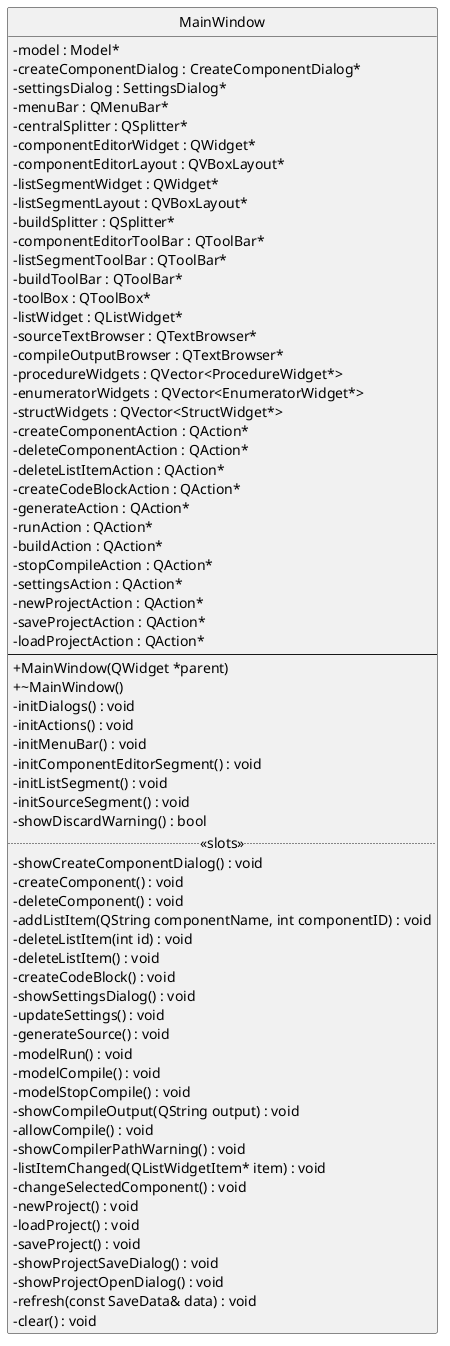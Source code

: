 @startuml MainWindow

skinparam Monochrome true
skinparam ClassAttributeIconSize 0
hide circle
hide enum methods

class MainWindow
{
    - model : Model*
    - createComponentDialog : CreateComponentDialog*
    - settingsDialog : SettingsDialog*
    - menuBar : QMenuBar*
    - centralSplitter : QSplitter*
    - componentEditorWidget : QWidget*
    - componentEditorLayout : QVBoxLayout*
    - listSegmentWidget : QWidget*
    - listSegmentLayout : QVBoxLayout*
    - buildSplitter : QSplitter*
    - componentEditorToolBar : QToolBar*
    - listSegmentToolBar : QToolBar*
    - buildToolBar : QToolBar*
    - toolBox : QToolBox*
    - listWidget : QListWidget*
    - sourceTextBrowser : QTextBrowser*
    - compileOutputBrowser : QTextBrowser*
    - procedureWidgets : QVector<ProcedureWidget*>
    - enumeratorWidgets : QVector<EnumeratorWidget*>
    - structWidgets : QVector<StructWidget*>
    - createComponentAction : QAction*
    - deleteComponentAction : QAction*
    - deleteListItemAction : QAction*
    - createCodeBlockAction : QAction*
    - generateAction : QAction*
    - runAction : QAction*
    - buildAction : QAction*
    - stopCompileAction : QAction*
    - settingsAction : QAction*
    - newProjectAction : QAction*
    - saveProjectAction : QAction*
    - loadProjectAction : QAction*
--
    + MainWindow(QWidget *parent)
    + ~MainWindow()
    - initDialogs() : void
    - initActions() : void
    - initMenuBar() : void
    - initComponentEditorSegment() : void
    - initListSegment() : void
    - initSourceSegment() : void
    - showDiscardWarning() : bool
.. <<slots>> ..
    - showCreateComponentDialog() : void
    - createComponent() : void
    - deleteComponent() : void
    - addListItem(QString componentName, int componentID) : void
    - deleteListItem(int id) : void
    - deleteListItem() : void
    - createCodeBlock() : void
    - showSettingsDialog() : void
    - updateSettings() : void
    - generateSource() : void
    - modelRun() : void
    - modelCompile() : void
    - modelStopCompile() : void
    - showCompileOutput(QString output) : void
    - allowCompile() : void
    - showCompilerPathWarning() : void
    - listItemChanged(QListWidgetItem* item) : void
    - changeSelectedComponent() : void
    - newProject() : void
    - loadProject() : void
    - saveProject() : void
    - showProjectSaveDialog() : void
    - showProjectOpenDialog() : void
    - refresh(const SaveData& data) : void
    - clear() : void
}

@enduml

@startuml ComponentWidget

skinparam Monochrome true
skinparam ClassAttributeIconSize 0
hide circle
hide enum methods

class ComponentWidget
{
    - name : QString
    - objectNameApproved : bool
    - members : QVector<MemberWidget*>
    - customMethods : QVector<CustomMethodWidget*>
    - nameLabel : QLabel*
    - parentClassLabel : QLabel*
    - memberLayout : QVBoxLayout*
    - customMethodLayout : QVBoxLayout*
    # type : ComponentType
    # id : const int
    # model : Model*
    # gridlayout : QGridLayout*
    # vboxlayout : QVBoxLayout*
    # objectNameLabel : QLabel*
    # objectNameLineEdit : QLineEdit*
    # itemTypeLabel : QLabel*
    # itemTypeLineEdit : QLineEdit*
    # destructorLabel : QLabel*
    # destructorTextEdit : PopUpTextEdit*
--
    - initSegments() : void
    # checkRequiredBase() : bool
    # connectSignals() : void
    # createMember(int id, QString type, QString name) : void
    # createCustomMethod(int id, QString header, QString body) : void
    # createMembers(QMap<int,Member> members) : void
    # createCustomMethods(QMap<int,CustomMethod> customMethods) : void
    + ComponentWidget(int id, QString name, ComponentType type, Model* model, QWidget *parent)
    + getName() : QString
    + getType() : ComponentType
    + getID() : int
    + checkRequired() : bool {virtual}
.. <<slots>> ..
    - onAddNewMemberClicked() : void
    - onAddNewMethodClicked() : void
    - memberChanged() : void
    - methodChanged() : void
    - objectNameChanged() : void
    - itemTypeChanged() : void
    - deleteMember() : void
    - deleteMethod() : void
    - popUpTextChanged() : void
    - constructorParameterChanged() : void
}

@enduml

@startuml EnumeratorWidget

skinparam Monochrome true
skinparam ClassAttributeIconSize 0
hide circle
hide enum methods

class EnumeratorWidget
{
    - initSegments() : void
    - connectSignals() : void
    - firstLabel : QLabel*
    - firstTextEdit : PopUpTextEdit*
    - nextLabel : QLabel*
    - nextTextEdit : PopUpTextEdit*
    - endLabel : QLabel*
    - endTextEdit : PopUpTextEdit*
    - currentLabel : QLabel*
    - currentTextEdit : PopUpTextEdit*

    + EnumeratorWidget(int id, QString name, ComponentType type, Model* model, QWidget *parent)
    + EnumeratorWidget(const Component& component, Model* model, QWidget *parent)
    + checkRequired() : bool
}

@enduml

@startuml ProcedureWidget

skinparam Monochrome true
skinparam ClassAttributeIconSize 0
hide circle
hide enum methods

class ProcedureWidget
{
    - useInMainLabel : QLabel*
    - useInMainCheckBox : QCheckBox*
    - enorLabel : QLabel*
    - enorComboBox : QComboBox*
    - optimistLabel : QLabel*
    - optimistCheckBox : QCheckBox*
    - valueLabel : QLabel*
    - valueLineEdit : QLineEdit*
    - compareLabel : QLabel*
    - greaterRadioButton : QRadioButton*
    - lessRadioButton : QRadioButton*
    - neutralLabel : QLabel*
    - neutralTextEdit : PopUpTextEdit*
    - addLabel : QLabel*
    - addTextEdit : PopUpTextEdit*
    - funcLabel : QLabel*
    - funcTextEdit : PopUpTextEdit*
    - condLabel : QLabel*
    - condTextEdit : PopUpTextEdit*
    - firstLabel : QLabel*
    - firstTextEdit : PopUpTextEdit*
    - whileCondLabel : QLabel*
    - whileCondTextEdit : PopUpTextEdit*
--
    - initSegments() : void
    - connectSignals() : void
    + ProcedureWidget(int id, QString name, ComponentType type, Model* model, QWidget *parent)
    + ProcedureWidget(const Component& component, Model* model, QWidget *parent)
    + addEnumeratorChoice(QString enumeratorName, int enumeratorID) : void
    + removeEnumeratorChoice(int enumeratorID) : void
    + selectEnumerator(QString enumeratorName) : void
    + checkRequired() : bool
.. <<slots>> ..
    - useInMainChanged() : void
    - enorChanged(int index) : void
    - optimistChanged() : void
    - valueChanged() : void
    - compareChanged() : void
.. <<signals>> ..
    + useInMainChecked(QString componentName, int componentID) : void
    + useInMainUnchecked(int componentID) : void
}

@enduml

@startuml StructWidget

skinparam Monochrome true
skinparam ClassAttributeIconSize 0
hide circle
hide enum methods

class StructWidget
{
    - name : QString
    - members : QVector<MemberWidget*>
    - customMethods : QVector<CustomMethodWidget*>
    - nameLabel : QLabel*
    - structLabel : QLabel*
    - memberLayout : QVBoxLayout*
    - customMethodLayout : QVBoxLayout*
    # id : const int
    # model : Model*
    # gridlayout : QGridLayout*
    # vboxlayout : QVBoxLayout*
--
    + StructWidget(int id, QString name, Model* model, QWidget *parent)
    + StructWidget(const Struct& _struct, Model* model, QWidget *parent)
    + getName() : QString
    + getID() : int
    - initSegments() : void
    - createMember(int id, QString type, QString name) : void
    - createCustomMethod(int id, QString header, QString body) : void
    - createMembers(QMap<int,Member> members) : void
    - createCustomMethods(QMap<int,CustomMethod> customMethods) : void
.. <<slots>> ..
    - onAddNewMemberClicked() : void
    - onAddNewMethodClicked() : void
    - memberChanged() : void
    - methodChanged() : void
    - deleteMember() : void
    - deleteMethod() : void
}

@enduml

@startuml CreateComponentDialogMode

skinparam Monochrome true
skinparam ClassAttributeIconSize 0
hide circle
hide enum methods

enum CreateComponentDialogMode{
    PROCEDURE
    ENUMERATOR
}

@enduml

@startuml CreateComponentDialog

skinparam Monochrome true
skinparam ClassAttributeIconSize 0
hide circle
hide enum methods

class CreateComponentDialog
{
    - model : Model*
    - okButton : QPushButton*
    - cancelButton : QPushButton*
    - nameLineEdit : QLineEdit*
    - componentTypeSelect : QComboBox*
    - errorLabel : QLabel*
--
    + CreateComponentDialog(Model* model);
    + getName() : QString
    + getComponent() : QVariant
    + clear() : void
.. <<slots>> ..
    - wantToAccept() : void
}

@enduml

@startuml CustomMethodWidget

skinparam Monochrome true
skinparam ClassAttributeIconSize 0
hide circle
hide enum methods

class CustomMethodWidget
{
    - id : const int 
    - headerLineEdit : QLineEdit*
    - bodyPopUpTextEdit : PopUpTextEdit*
    - deleteButton : QPushButton*
    - hboxlayout : QHBoxLayout*
    - vboxlayout : QVBoxLayout*
--
    + CustomMethodWidget(int id, QString header, QString body, QWidget *parent)
    + getHeader() : QString
    + getBody() : QString
    + getID() : int
.. <<signals>> ..
    + edited() : void
    + deleteMe() : void
}

@enduml

@startuml MemberWidget

skinparam Monochrome true
skinparam ClassAttributeIconSize 0
hide circle
hide enum methods

class MemberWidget
{
    - id : const int
    - typeLineEdit : QLineEdit*
    - nameLineEdit : QLineEdit*
    - deleteButton : QPushButton*
    - hboxlayout : QHBoxLayout*
--
    + MemberWidget(const int id, QWidget *parent)
    + MemberWidget(const int id, QString type, QString name, QWidget *parent)
    + getType() : QString
    + getName() : QString
    + getID() : int
.. <<signals>> ..
    - edited() : void
    - deleteMe() : void
}

@enduml

@startuml PopUpTextEdit

skinparam Monochrome true
skinparam ClassAttributeIconSize 0
hide circle
hide enum methods

class PopUpTextEdit
{
    - methodType : MethodType
    - inputDialog : TextInputDialog*
--
    + PopUpTextEdit()
    + PopUpTextEdit(MethodType methodType)
    + getMethodType() : MethodType
    # focusInEvent(QFocusEvent *e) : void {override}
.. <<slots>> ..
    - getTextFromInputDialog() : void
.. <<signals>> ..
    + textChanged() : void
}

@enduml

@startuml SettingsDialog

skinparam Monochrome true
skinparam ClassAttributeIconSize 0
hide circle
hide enum methods

class SettingsDialog
{
    - okButton : QPushButton*
    - cancelButton : QPushButton*
    - compilerPathLineEdit : QLineEdit*
    - argumentsLineEdit : QLineEdit*

    + SettingsDialog()
    + getCompilerPath() : QString
    + getArguments() : QString
    + setCompilerPath(QString compilerPath) : void
    + setArguments(QString compilerArguments) : void
}

@enduml

@startuml TextInputDialog

skinparam Monochrome true
skinparam ClassAttributeIconSize 0
hide circle
hide enum methods

class TextInputDialog
{
    - textEdit : QTextEdit*
    - saveButton : QPushButton*
    - cancelButton : QPushButton*
--
    - using QDialog::exec;
    + TextInputDialog();
    + getText() : QString
    + exec(QString text) : void
}

@enduml